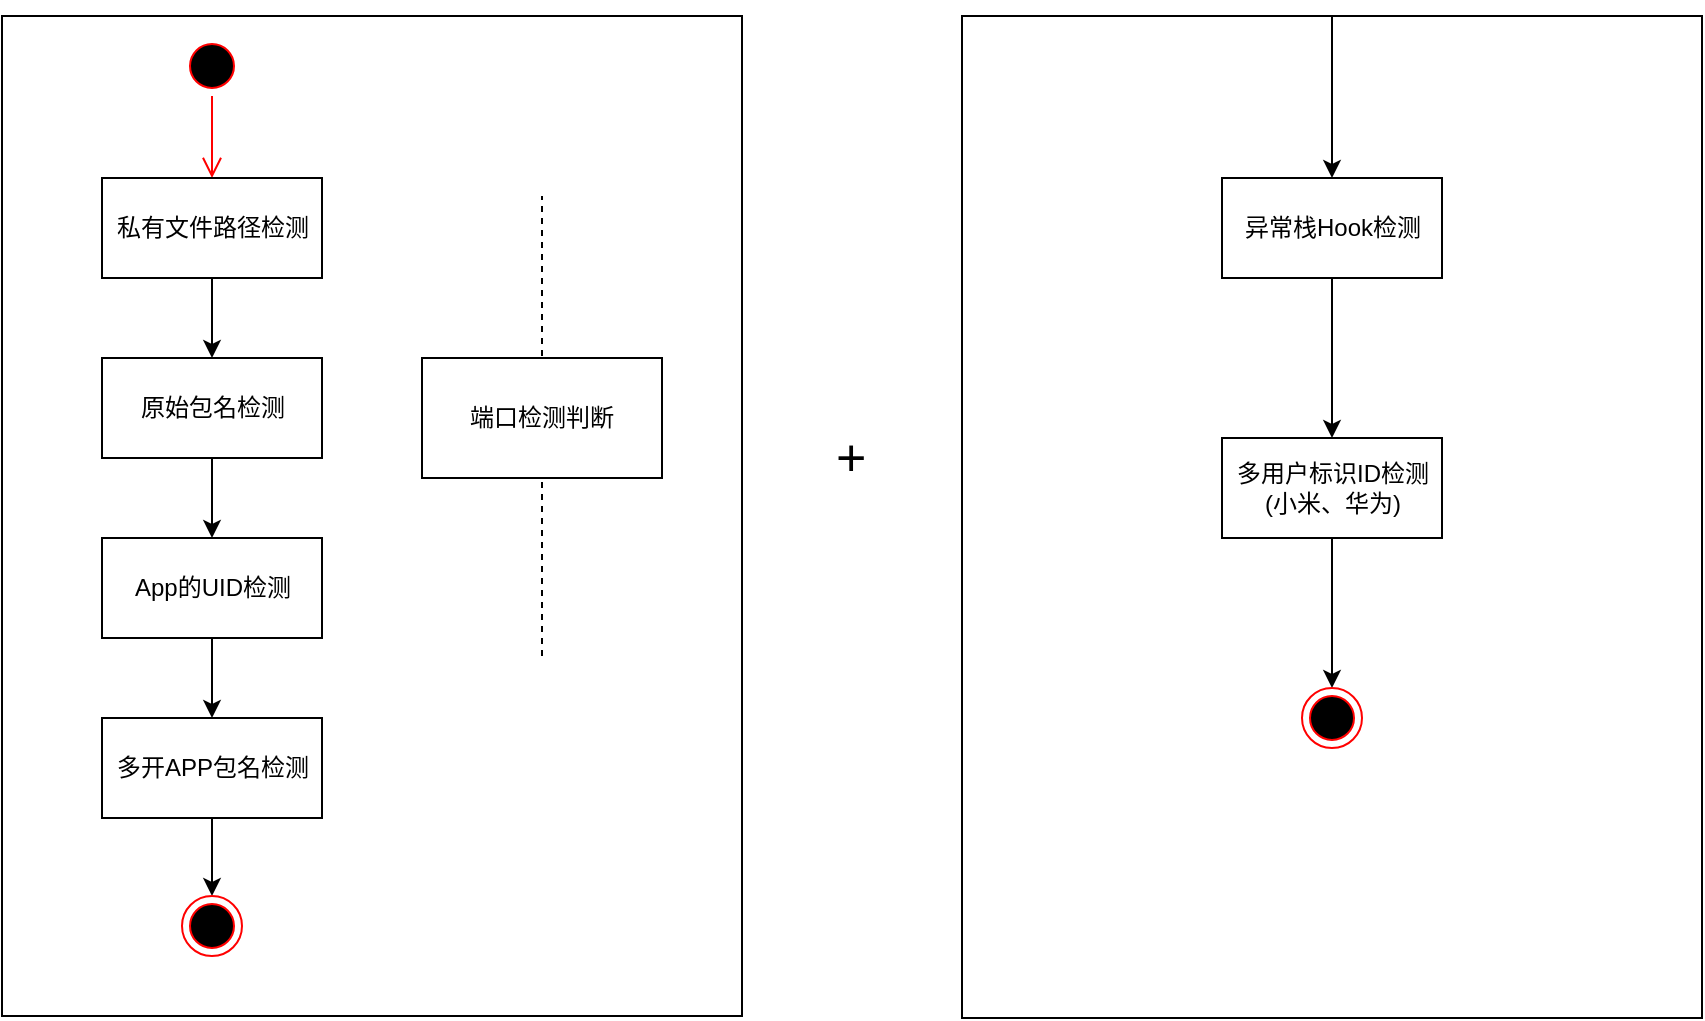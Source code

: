 <mxfile version="10.5.7" type="github"><diagram name="Page-1" id="ad52d381-51e7-2e0d-a935-2d0ddd2fd229"><mxGraphModel dx="918" dy="1342" grid="1" gridSize="10" guides="1" tooltips="1" connect="1" arrows="1" fold="1" page="1" pageScale="1" pageWidth="1100" pageHeight="850" background="#ffffff" math="0" shadow="0"><root><mxCell id="0"/><mxCell id="1" parent="0"/><mxCell id="zxhSW5ulEhbL7K9eE-VS-19" value="" style="shape=partialRectangle;whiteSpace=wrap;html=1;bottom=1;right=1;fillColor=none;" vertex="1" parent="1"><mxGeometry x="10" width="370" height="500" as="geometry"/></mxCell><mxCell id="zxhSW5ulEhbL7K9eE-VS-1" value="" style="ellipse;html=1;shape=startState;fillColor=#000000;strokeColor=#ff0000;" vertex="1" parent="1"><mxGeometry x="100" y="10" width="30" height="30" as="geometry"/></mxCell><mxCell id="zxhSW5ulEhbL7K9eE-VS-2" value="" style="edgeStyle=orthogonalEdgeStyle;html=1;verticalAlign=bottom;endArrow=open;endSize=8;strokeColor=#ff0000;entryX=0.5;entryY=0;entryDx=0;entryDy=0;" edge="1" source="zxhSW5ulEhbL7K9eE-VS-1" parent="1" target="zxhSW5ulEhbL7K9eE-VS-3"><mxGeometry relative="1" as="geometry"><mxPoint x="115" y="70" as="targetPoint"/><Array as="points"/></mxGeometry></mxCell><mxCell id="zxhSW5ulEhbL7K9eE-VS-5" value="" style="edgeStyle=orthogonalEdgeStyle;rounded=0;orthogonalLoop=1;jettySize=auto;html=1;" edge="1" parent="1" source="zxhSW5ulEhbL7K9eE-VS-3" target="zxhSW5ulEhbL7K9eE-VS-4"><mxGeometry relative="1" as="geometry"/></mxCell><mxCell id="zxhSW5ulEhbL7K9eE-VS-3" value="私有文件路径检测" style="html=1;" vertex="1" parent="1"><mxGeometry x="60" y="81" width="110" height="50" as="geometry"/></mxCell><mxCell id="zxhSW5ulEhbL7K9eE-VS-7" value="" style="edgeStyle=orthogonalEdgeStyle;rounded=0;orthogonalLoop=1;jettySize=auto;html=1;" edge="1" parent="1" source="zxhSW5ulEhbL7K9eE-VS-4" target="zxhSW5ulEhbL7K9eE-VS-6"><mxGeometry relative="1" as="geometry"/></mxCell><mxCell id="zxhSW5ulEhbL7K9eE-VS-4" value="原始包名检测" style="html=1;" vertex="1" parent="1"><mxGeometry x="60" y="171" width="110" height="50" as="geometry"/></mxCell><mxCell id="zxhSW5ulEhbL7K9eE-VS-9" value="" style="edgeStyle=orthogonalEdgeStyle;rounded=0;orthogonalLoop=1;jettySize=auto;html=1;" edge="1" parent="1" source="zxhSW5ulEhbL7K9eE-VS-6" target="zxhSW5ulEhbL7K9eE-VS-8"><mxGeometry relative="1" as="geometry"/></mxCell><mxCell id="zxhSW5ulEhbL7K9eE-VS-6" value="App的UID检测" style="html=1;" vertex="1" parent="1"><mxGeometry x="60" y="261" width="110" height="50" as="geometry"/></mxCell><mxCell id="zxhSW5ulEhbL7K9eE-VS-12" value="" style="edgeStyle=orthogonalEdgeStyle;rounded=0;orthogonalLoop=1;jettySize=auto;html=1;entryX=0.5;entryY=0;entryDx=0;entryDy=0;" edge="1" parent="1" source="zxhSW5ulEhbL7K9eE-VS-8" target="zxhSW5ulEhbL7K9eE-VS-10"><mxGeometry relative="1" as="geometry"><mxPoint x="115" y="481" as="targetPoint"/></mxGeometry></mxCell><mxCell id="zxhSW5ulEhbL7K9eE-VS-8" value="多开APP包名检测" style="html=1;" vertex="1" parent="1"><mxGeometry x="60" y="351" width="110" height="50" as="geometry"/></mxCell><mxCell id="zxhSW5ulEhbL7K9eE-VS-10" value="" style="ellipse;html=1;shape=endState;fillColor=#000000;strokeColor=#ff0000;" vertex="1" parent="1"><mxGeometry x="100" y="440" width="30" height="30" as="geometry"/></mxCell><mxCell id="zxhSW5ulEhbL7K9eE-VS-13" value="端口检测判断" style="rounded=0;whiteSpace=wrap;html=1;" vertex="1" parent="1"><mxGeometry x="220" y="171" width="120" height="60" as="geometry"/></mxCell><mxCell id="zxhSW5ulEhbL7K9eE-VS-14" value="" style="endArrow=none;dashed=1;html=1;" edge="1" parent="1"><mxGeometry width="50" height="50" relative="1" as="geometry"><mxPoint x="280" y="170" as="sourcePoint"/><mxPoint x="280" y="90" as="targetPoint"/></mxGeometry></mxCell><mxCell id="zxhSW5ulEhbL7K9eE-VS-17" value="" style="endArrow=none;dashed=1;html=1;entryX=0.5;entryY=1;entryDx=0;entryDy=0;" edge="1" parent="1" target="zxhSW5ulEhbL7K9eE-VS-13"><mxGeometry width="50" height="50" relative="1" as="geometry"><mxPoint x="280" y="320" as="sourcePoint"/><mxPoint x="110" y="490" as="targetPoint"/></mxGeometry></mxCell><mxCell id="zxhSW5ulEhbL7K9eE-VS-21" value="+" style="text;html=1;resizable=0;points=[];autosize=1;align=left;verticalAlign=top;spacingTop=-4;fontSize=26;" vertex="1" parent="1"><mxGeometry x="425" y="203" width="20" height="20" as="geometry"/></mxCell><mxCell id="zxhSW5ulEhbL7K9eE-VS-22" value="" style="shape=partialRectangle;whiteSpace=wrap;html=1;top=1;left=1;fillColor=none;perimeterSpacing=0;" vertex="1" parent="1"><mxGeometry x="490" width="370" height="501" as="geometry"/></mxCell><mxCell id="zxhSW5ulEhbL7K9eE-VS-25" value="" style="edgeStyle=orthogonalEdgeStyle;rounded=0;orthogonalLoop=1;jettySize=auto;html=1;fontSize=26;" edge="1" parent="1" source="zxhSW5ulEhbL7K9eE-VS-23" target="zxhSW5ulEhbL7K9eE-VS-24"><mxGeometry relative="1" as="geometry"/></mxCell><mxCell id="zxhSW5ulEhbL7K9eE-VS-23" value="异常栈Hook检测" style="html=1;" vertex="1" parent="1"><mxGeometry x="620" y="81" width="110" height="50" as="geometry"/></mxCell><mxCell id="zxhSW5ulEhbL7K9eE-VS-27" value="" style="edgeStyle=orthogonalEdgeStyle;rounded=0;orthogonalLoop=1;jettySize=auto;html=1;fontSize=26;entryX=0.5;entryY=0;entryDx=0;entryDy=0;" edge="1" parent="1" source="zxhSW5ulEhbL7K9eE-VS-24" target="zxhSW5ulEhbL7K9eE-VS-28"><mxGeometry relative="1" as="geometry"><mxPoint x="675" y="330" as="targetPoint"/></mxGeometry></mxCell><mxCell id="zxhSW5ulEhbL7K9eE-VS-24" value="多用户标识ID检测&lt;br&gt;(小米、华为)&lt;br&gt;" style="html=1;" vertex="1" parent="1"><mxGeometry x="620" y="211" width="110" height="50" as="geometry"/></mxCell><mxCell id="zxhSW5ulEhbL7K9eE-VS-28" value="" style="ellipse;html=1;shape=endState;fillColor=#000000;strokeColor=#ff0000;fontSize=26;" vertex="1" parent="1"><mxGeometry x="660" y="336" width="30" height="30" as="geometry"/></mxCell><mxCell id="zxhSW5ulEhbL7K9eE-VS-31" value="" style="endArrow=classic;html=1;fontSize=26;entryX=0.5;entryY=0;entryDx=0;entryDy=0;" edge="1" parent="1" source="zxhSW5ulEhbL7K9eE-VS-22" target="zxhSW5ulEhbL7K9eE-VS-23"><mxGeometry width="50" height="50" relative="1" as="geometry"><mxPoint x="10" y="570" as="sourcePoint"/><mxPoint x="60" y="520" as="targetPoint"/></mxGeometry></mxCell></root></mxGraphModel></diagram></mxfile>